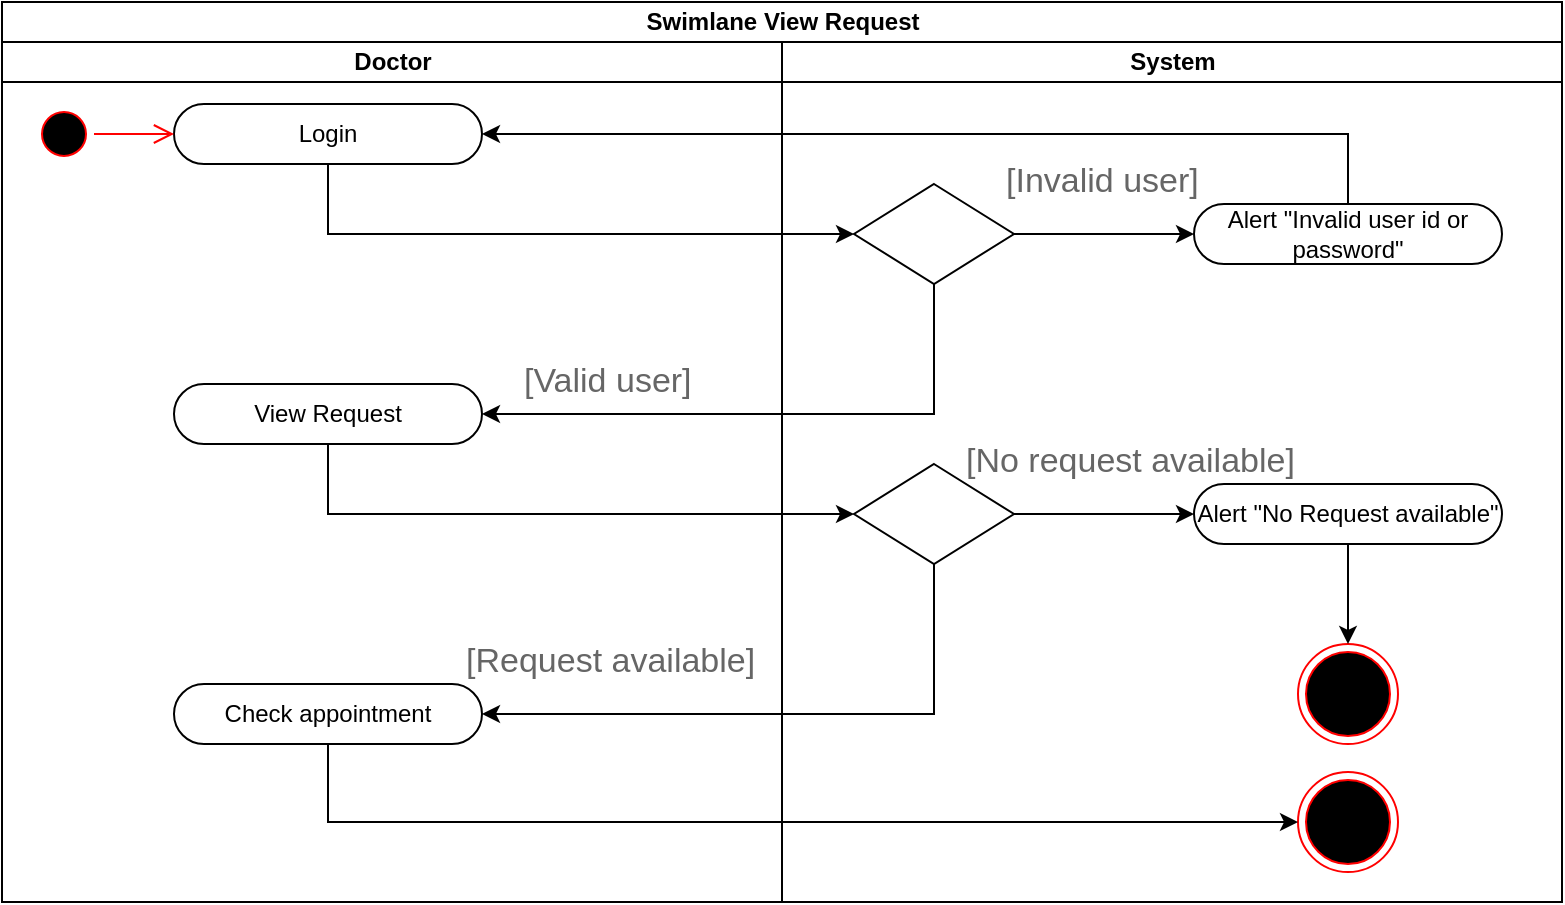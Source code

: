 <mxfile version="25.0.3">
  <diagram id="prtHgNgQTEPvFCAcTncT" name="Page-1">
    <mxGraphModel dx="2153" dy="991" grid="1" gridSize="10" guides="1" tooltips="1" connect="1" arrows="1" fold="1" page="1" pageScale="1" pageWidth="827" pageHeight="1169" math="0" shadow="0">
      <root>
        <mxCell id="0" />
        <mxCell id="1" parent="0" />
        <mxCell id="gxJp9FXTbyMtPr3gL3fM-1" value="Swimlane View Request" style="swimlane;childLayout=stackLayout;resizeParent=1;resizeParentMax=0;startSize=20;html=1;movable=0;resizable=0;rotatable=0;deletable=0;editable=0;locked=1;connectable=0;" parent="1" vertex="1">
          <mxGeometry x="23" y="338" width="780" height="450" as="geometry" />
        </mxCell>
        <mxCell id="gxJp9FXTbyMtPr3gL3fM-17" value="" style="endArrow=classic;html=1;rounded=0;exitX=0.5;exitY=0.5;exitDx=0;exitDy=-15;exitPerimeter=0;entryX=1;entryY=0.5;entryDx=0;entryDy=0;entryPerimeter=0;movable=0;resizable=0;rotatable=0;deletable=0;editable=0;locked=1;connectable=0;" parent="gxJp9FXTbyMtPr3gL3fM-1" source="gxJp9FXTbyMtPr3gL3fM-15" target="gxJp9FXTbyMtPr3gL3fM-14" edge="1">
          <mxGeometry width="50" height="50" relative="1" as="geometry">
            <mxPoint x="570" y="434.2" as="sourcePoint" />
            <mxPoint x="633" y="385" as="targetPoint" />
            <Array as="points">
              <mxPoint x="673" y="66" />
            </Array>
          </mxGeometry>
        </mxCell>
        <mxCell id="uOVnrscMFdNHNXmDHXCg-2" value="" style="endArrow=classic;html=1;rounded=0;exitX=0.5;exitY=1;exitDx=0;exitDy=0;entryX=1;entryY=0.5;entryDx=0;entryDy=0;entryPerimeter=0;movable=0;resizable=0;rotatable=0;deletable=0;editable=0;locked=1;connectable=0;" edge="1" parent="gxJp9FXTbyMtPr3gL3fM-1" source="gxJp9FXTbyMtPr3gL3fM-11" target="uOVnrscMFdNHNXmDHXCg-1">
          <mxGeometry width="50" height="50" relative="1" as="geometry">
            <mxPoint x="446" y="191" as="sourcePoint" />
            <mxPoint x="572" y="191" as="targetPoint" />
            <Array as="points">
              <mxPoint x="466" y="206" />
            </Array>
          </mxGeometry>
        </mxCell>
        <mxCell id="gxJp9FXTbyMtPr3gL3fM-3" value="Doctor" style="swimlane;startSize=20;html=1;movable=0;resizable=0;rotatable=0;deletable=0;editable=0;locked=1;connectable=0;" parent="gxJp9FXTbyMtPr3gL3fM-1" vertex="1">
          <mxGeometry y="20" width="390" height="430" as="geometry" />
        </mxCell>
        <mxCell id="gxJp9FXTbyMtPr3gL3fM-8" value="" style="ellipse;html=1;shape=startState;fillColor=#000000;strokeColor=#ff0000;movable=0;resizable=0;rotatable=0;deletable=0;editable=0;locked=1;connectable=0;" parent="gxJp9FXTbyMtPr3gL3fM-3" vertex="1">
          <mxGeometry x="16" y="31" width="30" height="30" as="geometry" />
        </mxCell>
        <mxCell id="gxJp9FXTbyMtPr3gL3fM-14" value="Login" style="html=1;dashed=0;whiteSpace=wrap;shape=mxgraph.dfd.start;movable=0;resizable=0;rotatable=0;deletable=0;editable=0;locked=1;connectable=0;" parent="gxJp9FXTbyMtPr3gL3fM-3" vertex="1">
          <mxGeometry x="86" y="31" width="154" height="30" as="geometry" />
        </mxCell>
        <mxCell id="uOVnrscMFdNHNXmDHXCg-1" value="View Request" style="html=1;dashed=0;whiteSpace=wrap;shape=mxgraph.dfd.start;movable=0;resizable=0;rotatable=0;deletable=0;editable=0;locked=1;connectable=0;" vertex="1" parent="gxJp9FXTbyMtPr3gL3fM-3">
          <mxGeometry x="86" y="171" width="154" height="30" as="geometry" />
        </mxCell>
        <mxCell id="uOVnrscMFdNHNXmDHXCg-21" value="Check appointment" style="html=1;dashed=0;whiteSpace=wrap;shape=mxgraph.dfd.start;movable=0;resizable=0;rotatable=0;deletable=0;editable=0;locked=1;connectable=0;" vertex="1" parent="gxJp9FXTbyMtPr3gL3fM-3">
          <mxGeometry x="86" y="321" width="154" height="30" as="geometry" />
        </mxCell>
        <mxCell id="uOVnrscMFdNHNXmDHXCg-24" value="[Request available]" style="strokeWidth=1;shadow=0;dashed=0;align=center;html=1;shape=mxgraph.mockup.text.textBox;fontColor=#666666;align=left;fontSize=17;spacingLeft=4;spacingTop=-3;whiteSpace=wrap;strokeColor=none;mainText=;fillColor=none;movable=0;resizable=0;rotatable=0;deletable=0;editable=0;locked=1;connectable=0;" vertex="1" parent="gxJp9FXTbyMtPr3gL3fM-3">
          <mxGeometry x="226" y="291" width="154" height="40" as="geometry" />
        </mxCell>
        <mxCell id="uOVnrscMFdNHNXmDHXCg-10" value="[Valid user]" style="strokeWidth=1;shadow=0;dashed=0;align=center;html=1;shape=mxgraph.mockup.text.textBox;fontColor=#666666;align=left;fontSize=17;spacingLeft=4;spacingTop=-3;whiteSpace=wrap;strokeColor=none;mainText=;fillColor=none;movable=0;resizable=0;rotatable=0;deletable=0;editable=0;locked=1;connectable=0;" vertex="1" parent="gxJp9FXTbyMtPr3gL3fM-3">
          <mxGeometry x="255" y="151" width="116" height="40" as="geometry" />
        </mxCell>
        <mxCell id="gxJp9FXTbyMtPr3gL3fM-9" value="" style="edgeStyle=orthogonalEdgeStyle;html=1;verticalAlign=bottom;endArrow=open;endSize=8;strokeColor=#ff0000;rounded=0;entryX=0;entryY=0.5;entryDx=0;entryDy=0;entryPerimeter=0;movable=0;resizable=0;rotatable=0;deletable=0;editable=0;locked=1;connectable=0;" parent="gxJp9FXTbyMtPr3gL3fM-3" source="gxJp9FXTbyMtPr3gL3fM-8" edge="1" target="gxJp9FXTbyMtPr3gL3fM-14">
          <mxGeometry relative="1" as="geometry">
            <mxPoint x="87" y="52" as="targetPoint" />
          </mxGeometry>
        </mxCell>
        <mxCell id="gxJp9FXTbyMtPr3gL3fM-4" value="System" style="swimlane;startSize=20;html=1;movable=0;resizable=0;rotatable=0;deletable=0;editable=0;locked=1;connectable=0;" parent="gxJp9FXTbyMtPr3gL3fM-1" vertex="1">
          <mxGeometry x="390" y="20" width="390" height="430" as="geometry" />
        </mxCell>
        <mxCell id="gxJp9FXTbyMtPr3gL3fM-15" value="Alert &quot;Invalid user id or password&quot;" style="html=1;dashed=0;whiteSpace=wrap;shape=mxgraph.dfd.start;movable=0;resizable=0;rotatable=0;deletable=0;editable=0;locked=1;connectable=0;" parent="gxJp9FXTbyMtPr3gL3fM-4" vertex="1">
          <mxGeometry x="206" y="81" width="154" height="30" as="geometry" />
        </mxCell>
        <mxCell id="gxJp9FXTbyMtPr3gL3fM-11" value="" style="rhombus;whiteSpace=wrap;html=1;movable=0;resizable=0;rotatable=0;deletable=0;editable=0;locked=1;connectable=0;" parent="gxJp9FXTbyMtPr3gL3fM-4" vertex="1">
          <mxGeometry x="36" y="71" width="80" height="50" as="geometry" />
        </mxCell>
        <mxCell id="gxJp9FXTbyMtPr3gL3fM-16" value="" style="endArrow=classic;html=1;rounded=0;exitX=1;exitY=0.5;exitDx=0;exitDy=0;entryX=0;entryY=0.5;entryDx=0;entryDy=0;entryPerimeter=0;movable=0;resizable=0;rotatable=0;deletable=0;editable=0;locked=1;connectable=0;" parent="gxJp9FXTbyMtPr3gL3fM-4" source="gxJp9FXTbyMtPr3gL3fM-11" target="gxJp9FXTbyMtPr3gL3fM-15" edge="1">
          <mxGeometry width="50" height="50" relative="1" as="geometry">
            <mxPoint x="66" y="475" as="sourcePoint" />
            <mxPoint x="66" y="515" as="targetPoint" />
          </mxGeometry>
        </mxCell>
        <mxCell id="uOVnrscMFdNHNXmDHXCg-4" value="[Invalid user]" style="strokeWidth=1;shadow=0;dashed=0;align=center;html=1;shape=mxgraph.mockup.text.textBox;fontColor=#666666;align=left;fontSize=17;spacingLeft=4;spacingTop=-3;whiteSpace=wrap;strokeColor=none;mainText=;fillColor=none;movable=0;resizable=0;rotatable=0;deletable=0;editable=0;locked=1;connectable=0;" vertex="1" parent="gxJp9FXTbyMtPr3gL3fM-4">
          <mxGeometry x="106" y="51" width="116" height="40" as="geometry" />
        </mxCell>
        <mxCell id="uOVnrscMFdNHNXmDHXCg-13" value="Alert &quot;No Request available&quot;" style="html=1;dashed=0;whiteSpace=wrap;shape=mxgraph.dfd.start;movable=0;resizable=0;rotatable=0;deletable=0;editable=0;locked=1;connectable=0;" vertex="1" parent="gxJp9FXTbyMtPr3gL3fM-4">
          <mxGeometry x="206" y="221" width="154" height="30" as="geometry" />
        </mxCell>
        <mxCell id="uOVnrscMFdNHNXmDHXCg-14" value="" style="ellipse;html=1;shape=endState;fillColor=#000000;strokeColor=#ff0000;movable=0;resizable=0;rotatable=0;deletable=0;editable=0;locked=1;connectable=0;" vertex="1" parent="gxJp9FXTbyMtPr3gL3fM-4">
          <mxGeometry x="258" y="301" width="50" height="50" as="geometry" />
        </mxCell>
        <mxCell id="uOVnrscMFdNHNXmDHXCg-15" value="" style="endArrow=classic;html=1;rounded=0;exitX=0.5;exitY=0.5;exitDx=0;exitDy=15;exitPerimeter=0;entryX=0.5;entryY=0;entryDx=0;entryDy=0;movable=0;resizable=0;rotatable=0;deletable=0;editable=0;locked=1;connectable=0;" edge="1" parent="gxJp9FXTbyMtPr3gL3fM-4" source="uOVnrscMFdNHNXmDHXCg-13" target="uOVnrscMFdNHNXmDHXCg-14">
          <mxGeometry width="50" height="50" relative="1" as="geometry">
            <mxPoint x="282.5" y="261" as="sourcePoint" />
            <mxPoint x="282.5" y="291" as="targetPoint" />
          </mxGeometry>
        </mxCell>
        <mxCell id="uOVnrscMFdNHNXmDHXCg-17" value="" style="rhombus;whiteSpace=wrap;html=1;movable=0;resizable=0;rotatable=0;deletable=0;editable=0;locked=1;connectable=0;" vertex="1" parent="gxJp9FXTbyMtPr3gL3fM-4">
          <mxGeometry x="36" y="211" width="80" height="50" as="geometry" />
        </mxCell>
        <mxCell id="uOVnrscMFdNHNXmDHXCg-18" style="edgeStyle=orthogonalEdgeStyle;rounded=0;orthogonalLoop=1;jettySize=auto;html=1;exitX=1;exitY=0.5;exitDx=0;exitDy=0;entryX=0;entryY=0.5;entryDx=0;entryDy=0;entryPerimeter=0;movable=0;resizable=0;rotatable=0;deletable=0;editable=0;locked=1;connectable=0;" edge="1" parent="gxJp9FXTbyMtPr3gL3fM-4" source="uOVnrscMFdNHNXmDHXCg-17" target="uOVnrscMFdNHNXmDHXCg-13">
          <mxGeometry relative="1" as="geometry" />
        </mxCell>
        <mxCell id="uOVnrscMFdNHNXmDHXCg-23" value="[No request available]" style="strokeWidth=1;shadow=0;dashed=0;align=center;html=1;shape=mxgraph.mockup.text.textBox;fontColor=#666666;align=left;fontSize=17;spacingLeft=4;spacingTop=-3;whiteSpace=wrap;strokeColor=none;mainText=;fillColor=none;movable=0;resizable=0;rotatable=0;deletable=0;editable=0;locked=1;connectable=0;" vertex="1" parent="gxJp9FXTbyMtPr3gL3fM-4">
          <mxGeometry x="86" y="191" width="180" height="40" as="geometry" />
        </mxCell>
        <mxCell id="uOVnrscMFdNHNXmDHXCg-27" value="" style="ellipse;html=1;shape=endState;fillColor=#000000;strokeColor=#ff0000;movable=0;resizable=0;rotatable=0;deletable=0;editable=0;locked=1;connectable=0;" vertex="1" parent="gxJp9FXTbyMtPr3gL3fM-4">
          <mxGeometry x="258" y="365" width="50" height="50" as="geometry" />
        </mxCell>
        <mxCell id="uOVnrscMFdNHNXmDHXCg-12" value="" style="endArrow=classic;html=1;rounded=0;exitX=0.5;exitY=0.5;exitDx=0;exitDy=15;entryX=0;entryY=0.5;entryDx=0;entryDy=0;movable=0;resizable=0;rotatable=0;deletable=0;editable=0;locked=1;connectable=0;exitPerimeter=0;" edge="1" parent="gxJp9FXTbyMtPr3gL3fM-1" source="gxJp9FXTbyMtPr3gL3fM-14" target="gxJp9FXTbyMtPr3gL3fM-11">
          <mxGeometry width="50" height="50" relative="1" as="geometry">
            <mxPoint x="150" y="121" as="sourcePoint" />
            <mxPoint x="240" y="121" as="targetPoint" />
            <Array as="points">
              <mxPoint x="163" y="116" />
            </Array>
          </mxGeometry>
        </mxCell>
        <mxCell id="uOVnrscMFdNHNXmDHXCg-16" value="" style="endArrow=classic;html=1;rounded=0;exitX=0.5;exitY=0.5;exitDx=0;exitDy=15;movable=0;resizable=0;rotatable=0;deletable=0;editable=0;locked=1;connectable=0;exitPerimeter=0;entryX=0;entryY=0.5;entryDx=0;entryDy=0;" edge="1" parent="gxJp9FXTbyMtPr3gL3fM-1" source="uOVnrscMFdNHNXmDHXCg-1" target="uOVnrscMFdNHNXmDHXCg-17">
          <mxGeometry width="50" height="50" relative="1" as="geometry">
            <mxPoint x="166" y="221" as="sourcePoint" />
            <mxPoint x="416" y="256" as="targetPoint" />
            <Array as="points">
              <mxPoint x="163" y="256" />
            </Array>
          </mxGeometry>
        </mxCell>
        <mxCell id="uOVnrscMFdNHNXmDHXCg-22" value="" style="endArrow=classic;html=1;rounded=0;exitX=0.5;exitY=1;exitDx=0;exitDy=0;movable=0;resizable=0;rotatable=0;deletable=0;editable=0;locked=1;connectable=0;entryX=1;entryY=0.5;entryDx=0;entryDy=0;entryPerimeter=0;" edge="1" parent="gxJp9FXTbyMtPr3gL3fM-1" source="uOVnrscMFdNHNXmDHXCg-17" target="uOVnrscMFdNHNXmDHXCg-21">
          <mxGeometry width="50" height="50" relative="1" as="geometry">
            <mxPoint x="466" y="291" as="sourcePoint" />
            <mxPoint x="246" y="356" as="targetPoint" />
            <Array as="points">
              <mxPoint x="466" y="356" />
            </Array>
          </mxGeometry>
        </mxCell>
        <mxCell id="uOVnrscMFdNHNXmDHXCg-26" value="" style="endArrow=classic;html=1;rounded=0;exitX=0.5;exitY=0.5;exitDx=0;exitDy=15;movable=0;resizable=0;rotatable=0;deletable=0;editable=0;locked=1;connectable=0;exitPerimeter=0;entryX=0;entryY=0.5;entryDx=0;entryDy=0;" edge="1" parent="gxJp9FXTbyMtPr3gL3fM-1" source="uOVnrscMFdNHNXmDHXCg-21" target="uOVnrscMFdNHNXmDHXCg-27">
          <mxGeometry width="50" height="50" relative="1" as="geometry">
            <mxPoint x="163" y="370" as="sourcePoint" />
            <mxPoint x="426" y="411" as="targetPoint" />
            <Array as="points">
              <mxPoint x="163" y="410" />
            </Array>
          </mxGeometry>
        </mxCell>
      </root>
    </mxGraphModel>
  </diagram>
</mxfile>
